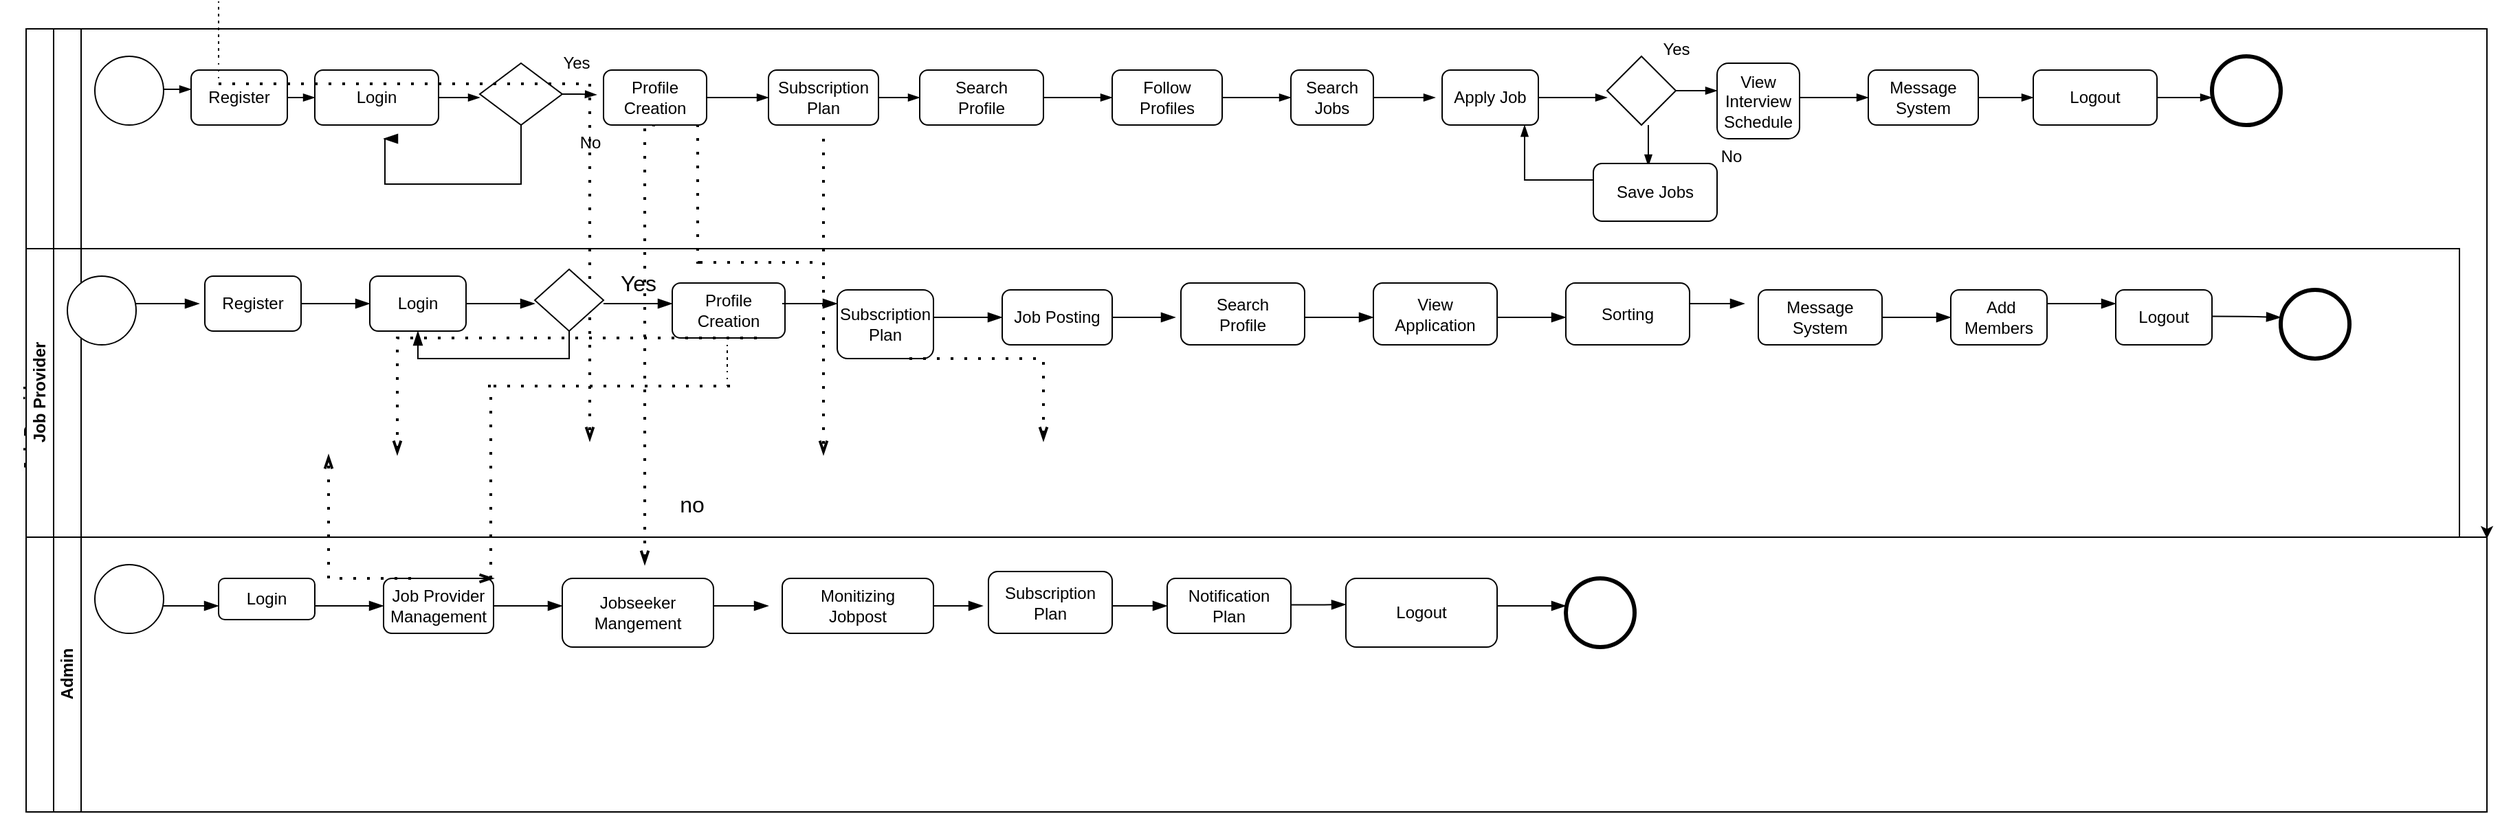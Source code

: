 <mxfile version="26.0.6" pages="2">
  <diagram name="Page-1" id="1C5fZG1CRCOUfOr8VbJO">
    <mxGraphModel grid="1" page="1" gridSize="10" guides="1" tooltips="1" connect="1" arrows="1" fold="1" pageScale="1" pageWidth="850" pageHeight="1100" math="0" shadow="0">
      <root>
        <mxCell id="0" />
        <mxCell id="1" parent="0" />
        <mxCell id="1c7_2xzmiHs_9LhRJC44-23" value="&#xa;&lt;span style=&quot;color: rgb(0, 0, 0); font-family: Helvetica; font-size: 12px; font-style: normal; font-variant-ligatures: normal; font-variant-caps: normal; font-weight: 700; letter-spacing: normal; orphans: 2; text-align: center; text-indent: 0px; text-transform: none; widows: 2; word-spacing: 0px; -webkit-text-stroke-width: 0px; white-space: nowrap; background-color: rgb(251, 251, 251); text-decoration-thickness: initial; text-decoration-style: initial; text-decoration-color: initial; display: inline !important; float: none;&quot;&gt;Job Provider&lt;/span&gt;&#xa;&#xa;" style="swimlane;html=1;childLayout=stackLayout;resizeParent=1;resizeParentMax=0;horizontal=0;startSize=20;horizontalStack=0;whiteSpace=wrap;" vertex="1" parent="1">
          <mxGeometry x="-150" y="180" width="1790" height="570" as="geometry" />
        </mxCell>
        <mxCell id="l29Ze6xHV0u3jzNfMT6h-2" style="edgeStyle=orthogonalEdgeStyle;rounded=0;orthogonalLoop=1;jettySize=auto;html=1;exitX=1;exitY=0;exitDx=0;exitDy=0;" edge="1" parent="1c7_2xzmiHs_9LhRJC44-23" source="1c7_2xzmiHs_9LhRJC44-26">
          <mxGeometry relative="1" as="geometry">
            <mxPoint x="1790" y="371" as="targetPoint" />
            <Array as="points">
              <mxPoint x="1790" y="371" />
              <mxPoint x="1790" y="371" />
            </Array>
          </mxGeometry>
        </mxCell>
        <mxCell id="1c7_2xzmiHs_9LhRJC44-24" value="" style="swimlane;html=1;startSize=20;horizontal=0;strokeWidth=1;" vertex="1" parent="1c7_2xzmiHs_9LhRJC44-23">
          <mxGeometry x="20" width="1770" height="370" as="geometry" />
        </mxCell>
        <mxCell id="1c7_2xzmiHs_9LhRJC44-69" value="Yes" style="text;html=1;align=center;verticalAlign=middle;resizable=0;points=[];autosize=1;strokeColor=none;fillColor=none;" vertex="1" parent="1c7_2xzmiHs_9LhRJC44-24">
          <mxGeometry x="1160" width="40" height="30" as="geometry" />
        </mxCell>
        <mxCell id="1c7_2xzmiHs_9LhRJC44-43" value="Yes" style="text;html=1;align=center;verticalAlign=middle;resizable=0;points=[];autosize=1;strokeColor=none;fillColor=none;" vertex="1" parent="1c7_2xzmiHs_9LhRJC44-24">
          <mxGeometry x="360" y="10" width="40" height="30" as="geometry" />
        </mxCell>
        <mxCell id="LZQYQP9SohFktknV7NJk-5" value="" style="edgeStyle=elbowEdgeStyle;fontSize=12;html=1;endFill=0;startFill=0;endSize=6;startSize=6;dashed=1;dashPattern=1 4;endArrow=openThin;startArrow=none;rounded=0;exitX=0.5;exitY=1;exitDx=0;exitDy=0;strokeWidth=2;" edge="1" parent="1c7_2xzmiHs_9LhRJC44-24" source="1c7_2xzmiHs_9LhRJC44-45">
          <mxGeometry width="160" relative="1" as="geometry">
            <mxPoint x="430" y="110" as="sourcePoint" />
            <mxPoint x="430" y="390" as="targetPoint" />
            <Array as="points">
              <mxPoint x="430" y="140" />
            </Array>
          </mxGeometry>
        </mxCell>
        <mxCell id="LZQYQP9SohFktknV7NJk-10" value="" style="edgeStyle=elbowEdgeStyle;fontSize=12;html=1;endFill=0;startFill=0;endSize=6;startSize=6;dashed=1;dashPattern=1 4;endArrow=none;startArrow=none;rounded=0;strokeWidth=2;" edge="1" parent="1c7_2xzmiHs_9LhRJC44-24">
          <mxGeometry width="160" relative="1" as="geometry">
            <mxPoint x="470" y="170" as="sourcePoint" />
            <mxPoint x="560" y="170" as="targetPoint" />
            <Array as="points" />
          </mxGeometry>
        </mxCell>
        <mxCell id="LZQYQP9SohFktknV7NJk-11" value="" style="edgeStyle=elbowEdgeStyle;fontSize=12;html=1;endFill=0;startFill=0;endSize=6;startSize=6;dashed=1;dashPattern=1 4;endArrow=none;startArrow=none;rounded=0;entryX=0.89;entryY=0.979;entryDx=0;entryDy=0;entryPerimeter=0;strokeWidth=2;" edge="1" parent="1c7_2xzmiHs_9LhRJC44-24" target="1c7_2xzmiHs_9LhRJC44-45">
          <mxGeometry width="160" relative="1" as="geometry">
            <mxPoint x="470" y="170" as="sourcePoint" />
            <mxPoint x="470" y="170" as="targetPoint" />
          </mxGeometry>
        </mxCell>
        <mxCell id="OBXZxXEnHMJ0P1bxB99H-1" value="" style="group" connectable="0" vertex="1" parent="1c7_2xzmiHs_9LhRJC44-24">
          <mxGeometry x="30" y="20" width="1590" height="120" as="geometry" />
        </mxCell>
        <mxCell id="1c7_2xzmiHs_9LhRJC44-27" value="" style="ellipse;whiteSpace=wrap;html=1;aspect=fixed;" vertex="1" parent="OBXZxXEnHMJ0P1bxB99H-1">
          <mxGeometry width="50" height="50" as="geometry" />
        </mxCell>
        <mxCell id="1c7_2xzmiHs_9LhRJC44-29" value="" style="edgeStyle=elbowEdgeStyle;fontSize=12;html=1;endArrow=blockThin;endFill=1;rounded=0;" edge="1" parent="OBXZxXEnHMJ0P1bxB99H-1">
          <mxGeometry width="160" relative="1" as="geometry">
            <mxPoint x="50" y="24" as="sourcePoint" />
            <mxPoint x="70" y="24" as="targetPoint" />
          </mxGeometry>
        </mxCell>
        <mxCell id="1c7_2xzmiHs_9LhRJC44-36" value="Register" style="rounded=1;whiteSpace=wrap;html=1;" vertex="1" parent="OBXZxXEnHMJ0P1bxB99H-1">
          <mxGeometry x="70" y="10" width="70" height="40" as="geometry" />
        </mxCell>
        <mxCell id="1c7_2xzmiHs_9LhRJC44-37" value="" style="edgeStyle=elbowEdgeStyle;fontSize=12;html=1;endArrow=blockThin;endFill=1;rounded=0;" edge="1" parent="OBXZxXEnHMJ0P1bxB99H-1">
          <mxGeometry width="160" relative="1" as="geometry">
            <mxPoint x="140" y="30" as="sourcePoint" />
            <mxPoint x="160" y="30" as="targetPoint" />
          </mxGeometry>
        </mxCell>
        <mxCell id="1c7_2xzmiHs_9LhRJC44-39" value="" style="edgeStyle=elbowEdgeStyle;fontSize=12;html=1;endArrow=blockThin;endFill=1;rounded=0;" edge="1" parent="OBXZxXEnHMJ0P1bxB99H-1">
          <mxGeometry width="160" relative="1" as="geometry">
            <mxPoint x="240" y="30" as="sourcePoint" />
            <mxPoint x="280" y="30" as="targetPoint" />
          </mxGeometry>
        </mxCell>
        <mxCell id="1c7_2xzmiHs_9LhRJC44-40" value="" style="points=[[0.25,0.25,0],[0.5,0,0],[0.75,0.25,0],[1,0.5,0],[0.75,0.75,0],[0.5,1,0],[0.25,0.75,0],[0,0.5,0]];shape=mxgraph.bpmn.gateway2;html=1;verticalLabelPosition=bottom;labelBackgroundColor=#ffffff;verticalAlign=top;align=center;perimeter=rhombusPerimeter;outlineConnect=0;outline=none;symbol=none;" vertex="1" parent="OBXZxXEnHMJ0P1bxB99H-1">
          <mxGeometry x="280" y="5" width="60" height="45" as="geometry" />
        </mxCell>
        <mxCell id="1c7_2xzmiHs_9LhRJC44-42" value="" style="edgeStyle=elbowEdgeStyle;fontSize=12;html=1;endArrow=blockThin;endFill=1;rounded=0;exitX=1;exitY=0.5;exitDx=0;exitDy=0;exitPerimeter=0;" edge="1" parent="OBXZxXEnHMJ0P1bxB99H-1" source="1c7_2xzmiHs_9LhRJC44-40">
          <mxGeometry width="160" relative="1" as="geometry">
            <mxPoint x="350" y="30" as="sourcePoint" />
            <mxPoint x="365" y="28" as="targetPoint" />
          </mxGeometry>
        </mxCell>
        <mxCell id="1c7_2xzmiHs_9LhRJC44-46" value="" style="edgeStyle=elbowEdgeStyle;fontSize=12;html=1;endArrow=blockThin;endFill=1;rounded=0;" edge="1" parent="OBXZxXEnHMJ0P1bxB99H-1">
          <mxGeometry width="160" relative="1" as="geometry">
            <mxPoint x="440" y="30" as="sourcePoint" />
            <mxPoint x="490" y="30" as="targetPoint" />
          </mxGeometry>
        </mxCell>
        <mxCell id="1c7_2xzmiHs_9LhRJC44-47" value="Subscription&lt;div&gt;Plan&lt;/div&gt;" style="rounded=1;whiteSpace=wrap;html=1;" vertex="1" parent="OBXZxXEnHMJ0P1bxB99H-1">
          <mxGeometry x="490" y="10" width="80" height="40" as="geometry" />
        </mxCell>
        <mxCell id="1c7_2xzmiHs_9LhRJC44-48" value="" style="edgeStyle=elbowEdgeStyle;fontSize=12;html=1;endArrow=blockThin;endFill=1;rounded=0;" edge="1" parent="OBXZxXEnHMJ0P1bxB99H-1">
          <mxGeometry width="160" relative="1" as="geometry">
            <mxPoint x="570" y="30" as="sourcePoint" />
            <mxPoint x="600" y="30" as="targetPoint" />
          </mxGeometry>
        </mxCell>
        <mxCell id="1c7_2xzmiHs_9LhRJC44-49" value="Search&lt;div&gt;Profile&lt;/div&gt;" style="rounded=1;whiteSpace=wrap;html=1;" vertex="1" parent="OBXZxXEnHMJ0P1bxB99H-1">
          <mxGeometry x="600" y="10" width="90" height="40" as="geometry" />
        </mxCell>
        <mxCell id="1c7_2xzmiHs_9LhRJC44-50" value="" style="edgeStyle=elbowEdgeStyle;fontSize=12;html=1;endArrow=blockThin;endFill=1;rounded=0;" edge="1" parent="OBXZxXEnHMJ0P1bxB99H-1">
          <mxGeometry width="160" relative="1" as="geometry">
            <mxPoint x="690" y="30" as="sourcePoint" />
            <mxPoint x="740" y="30" as="targetPoint" />
          </mxGeometry>
        </mxCell>
        <mxCell id="1c7_2xzmiHs_9LhRJC44-52" value="Follow&lt;div&gt;Profiles&lt;/div&gt;" style="rounded=1;whiteSpace=wrap;html=1;" vertex="1" parent="OBXZxXEnHMJ0P1bxB99H-1">
          <mxGeometry x="740" y="10" width="80" height="40" as="geometry" />
        </mxCell>
        <mxCell id="1c7_2xzmiHs_9LhRJC44-53" value="" style="edgeStyle=elbowEdgeStyle;fontSize=12;html=1;endArrow=blockThin;endFill=1;rounded=0;" edge="1" parent="OBXZxXEnHMJ0P1bxB99H-1">
          <mxGeometry width="160" relative="1" as="geometry">
            <mxPoint x="820" y="30" as="sourcePoint" />
            <mxPoint x="870" y="30" as="targetPoint" />
          </mxGeometry>
        </mxCell>
        <mxCell id="1c7_2xzmiHs_9LhRJC44-54" value="Search&lt;div&gt;Jobs&lt;/div&gt;" style="rounded=1;whiteSpace=wrap;html=1;" vertex="1" parent="OBXZxXEnHMJ0P1bxB99H-1">
          <mxGeometry x="870" y="10" width="60" height="40" as="geometry" />
        </mxCell>
        <mxCell id="1c7_2xzmiHs_9LhRJC44-55" value="" style="edgeStyle=elbowEdgeStyle;fontSize=12;html=1;endArrow=blockThin;endFill=1;rounded=0;" edge="1" parent="OBXZxXEnHMJ0P1bxB99H-1">
          <mxGeometry width="160" relative="1" as="geometry">
            <mxPoint x="930" y="30" as="sourcePoint" />
            <mxPoint x="975" y="30" as="targetPoint" />
          </mxGeometry>
        </mxCell>
        <mxCell id="1c7_2xzmiHs_9LhRJC44-56" value="Apply Job" style="rounded=1;whiteSpace=wrap;html=1;" vertex="1" parent="OBXZxXEnHMJ0P1bxB99H-1">
          <mxGeometry x="980" y="10" width="70" height="40" as="geometry" />
        </mxCell>
        <mxCell id="1c7_2xzmiHs_9LhRJC44-59" value="" style="edgeStyle=elbowEdgeStyle;fontSize=12;html=1;endArrow=blockThin;endFill=1;rounded=0;" edge="1" parent="OBXZxXEnHMJ0P1bxB99H-1">
          <mxGeometry width="160" relative="1" as="geometry">
            <mxPoint x="1050" y="30" as="sourcePoint" />
            <mxPoint x="1100" y="30" as="targetPoint" />
          </mxGeometry>
        </mxCell>
        <mxCell id="1c7_2xzmiHs_9LhRJC44-60" value="" style="points=[[0.25,0.25,0],[0.5,0,0],[0.75,0.25,0],[1,0.5,0],[0.75,0.75,0],[0.5,1,0],[0.25,0.75,0],[0,0.5,0]];shape=mxgraph.bpmn.gateway2;html=1;verticalLabelPosition=bottom;labelBackgroundColor=#ffffff;verticalAlign=top;align=center;perimeter=rhombusPerimeter;outlineConnect=0;outline=none;symbol=none;" vertex="1" parent="OBXZxXEnHMJ0P1bxB99H-1">
          <mxGeometry x="1100" width="50" height="50" as="geometry" />
        </mxCell>
        <mxCell id="1c7_2xzmiHs_9LhRJC44-61" value="" style="edgeStyle=elbowEdgeStyle;fontSize=12;html=1;endArrow=blockThin;endFill=1;rounded=0;exitX=1;exitY=0.5;exitDx=0;exitDy=0;exitPerimeter=0;" edge="1" parent="OBXZxXEnHMJ0P1bxB99H-1" source="1c7_2xzmiHs_9LhRJC44-60">
          <mxGeometry width="160" relative="1" as="geometry">
            <mxPoint x="1160" y="20" as="sourcePoint" />
            <mxPoint x="1180" y="25" as="targetPoint" />
            <Array as="points" />
          </mxGeometry>
        </mxCell>
        <mxCell id="1c7_2xzmiHs_9LhRJC44-64" value="View&lt;div&gt;Interview&lt;/div&gt;&lt;div&gt;Schedule&lt;/div&gt;" style="rounded=1;whiteSpace=wrap;html=1;" vertex="1" parent="OBXZxXEnHMJ0P1bxB99H-1">
          <mxGeometry x="1180" y="5" width="60" height="55" as="geometry" />
        </mxCell>
        <mxCell id="1c7_2xzmiHs_9LhRJC44-66" value="" style="edgeStyle=orthogonalEdgeStyle;fontSize=12;html=1;endArrow=blockThin;endFill=1;rounded=0;" edge="1" parent="OBXZxXEnHMJ0P1bxB99H-1">
          <mxGeometry width="160" relative="1" as="geometry">
            <mxPoint x="1130" y="70" as="sourcePoint" />
            <mxPoint x="1130" y="80" as="targetPoint" />
            <Array as="points">
              <mxPoint x="1130" y="50" />
              <mxPoint x="1130" y="50" />
            </Array>
          </mxGeometry>
        </mxCell>
        <mxCell id="1c7_2xzmiHs_9LhRJC44-73" value="Save Jobs" style="rounded=1;whiteSpace=wrap;html=1;" vertex="1" parent="OBXZxXEnHMJ0P1bxB99H-1">
          <mxGeometry x="1090" y="78" width="90" height="42" as="geometry" />
        </mxCell>
        <mxCell id="1c7_2xzmiHs_9LhRJC44-74" value="" style="edgeStyle=orthogonalEdgeStyle;fontSize=12;html=1;endArrow=blockThin;endFill=1;rounded=0;entryX=0.857;entryY=1;entryDx=0;entryDy=0;entryPerimeter=0;" edge="1" parent="OBXZxXEnHMJ0P1bxB99H-1" target="1c7_2xzmiHs_9LhRJC44-56">
          <mxGeometry width="160" relative="1" as="geometry">
            <mxPoint x="1090" y="100" as="sourcePoint" />
            <mxPoint x="1040" y="60" as="targetPoint" />
            <Array as="points">
              <mxPoint x="1090" y="90" />
              <mxPoint x="1040" y="90" />
            </Array>
          </mxGeometry>
        </mxCell>
        <mxCell id="1c7_2xzmiHs_9LhRJC44-76" value="" style="edgeStyle=elbowEdgeStyle;fontSize=12;html=1;endArrow=blockThin;endFill=1;rounded=0;" edge="1" parent="OBXZxXEnHMJ0P1bxB99H-1">
          <mxGeometry width="160" relative="1" as="geometry">
            <mxPoint x="1240" y="30" as="sourcePoint" />
            <mxPoint x="1290" y="30" as="targetPoint" />
          </mxGeometry>
        </mxCell>
        <mxCell id="1c7_2xzmiHs_9LhRJC44-77" value="Message&lt;div&gt;System&lt;/div&gt;" style="rounded=1;whiteSpace=wrap;html=1;" vertex="1" parent="OBXZxXEnHMJ0P1bxB99H-1">
          <mxGeometry x="1290" y="10" width="80" height="40" as="geometry" />
        </mxCell>
        <mxCell id="1c7_2xzmiHs_9LhRJC44-78" value="" style="edgeStyle=elbowEdgeStyle;fontSize=12;html=1;endArrow=blockThin;endFill=1;rounded=0;" edge="1" parent="OBXZxXEnHMJ0P1bxB99H-1">
          <mxGeometry width="160" relative="1" as="geometry">
            <mxPoint x="1370" y="30" as="sourcePoint" />
            <mxPoint x="1410" y="30" as="targetPoint" />
          </mxGeometry>
        </mxCell>
        <mxCell id="1c7_2xzmiHs_9LhRJC44-79" value="Logout" style="rounded=1;whiteSpace=wrap;html=1;" vertex="1" parent="OBXZxXEnHMJ0P1bxB99H-1">
          <mxGeometry x="1410" y="10" width="90" height="40" as="geometry" />
        </mxCell>
        <mxCell id="1c7_2xzmiHs_9LhRJC44-80" value="" style="edgeStyle=elbowEdgeStyle;fontSize=12;html=1;endArrow=blockThin;endFill=1;rounded=0;" edge="1" parent="OBXZxXEnHMJ0P1bxB99H-1">
          <mxGeometry width="160" relative="1" as="geometry">
            <mxPoint x="1500" y="30" as="sourcePoint" />
            <mxPoint x="1540" y="30" as="targetPoint" />
          </mxGeometry>
        </mxCell>
        <mxCell id="1c7_2xzmiHs_9LhRJC44-81" value="" style="points=[[0.145,0.145,0],[0.5,0,0],[0.855,0.145,0],[1,0.5,0],[0.855,0.855,0],[0.5,1,0],[0.145,0.855,0],[0,0.5,0]];shape=mxgraph.bpmn.event;html=1;verticalLabelPosition=bottom;labelBackgroundColor=#ffffff;verticalAlign=top;align=center;perimeter=ellipsePerimeter;outlineConnect=0;aspect=fixed;outline=end;symbol=terminate2;" vertex="1" parent="OBXZxXEnHMJ0P1bxB99H-1">
          <mxGeometry x="1540" width="50" height="50" as="geometry" />
        </mxCell>
        <mxCell id="1c7_2xzmiHs_9LhRJC44-101" value="Login" style="rounded=1;whiteSpace=wrap;html=1;" vertex="1" parent="OBXZxXEnHMJ0P1bxB99H-1">
          <mxGeometry x="160" y="10" width="90" height="40" as="geometry" />
        </mxCell>
        <mxCell id="1c7_2xzmiHs_9LhRJC44-45" value="Profile&lt;div&gt;Creation&lt;/div&gt;" style="rounded=1;whiteSpace=wrap;html=1;" vertex="1" parent="OBXZxXEnHMJ0P1bxB99H-1">
          <mxGeometry x="370" y="10" width="75" height="40" as="geometry" />
        </mxCell>
        <mxCell id="1c7_2xzmiHs_9LhRJC44-44" value="No" style="text;html=1;align=center;verticalAlign=middle;resizable=0;points=[];autosize=1;strokeColor=none;fillColor=none;" vertex="1" parent="OBXZxXEnHMJ0P1bxB99H-1">
          <mxGeometry x="340" y="48" width="40" height="30" as="geometry" />
        </mxCell>
        <mxCell id="05Kp0AucWtGKDs6EXRJo-30" value="" style="edgeStyle=orthogonalEdgeStyle;fontSize=12;html=1;endArrow=blockThin;endFill=1;rounded=0;startSize=8;endSize=8;exitX=0.5;exitY=1;exitDx=0;exitDy=0;exitPerimeter=0;" edge="1" parent="OBXZxXEnHMJ0P1bxB99H-1" source="1c7_2xzmiHs_9LhRJC44-40">
          <mxGeometry width="160" relative="1" as="geometry">
            <mxPoint x="310" y="92" as="sourcePoint" />
            <mxPoint x="210" y="60" as="targetPoint" />
            <Array as="points">
              <mxPoint x="310" y="93" />
              <mxPoint x="211" y="93" />
              <mxPoint x="211" y="60" />
            </Array>
          </mxGeometry>
        </mxCell>
        <mxCell id="1c7_2xzmiHs_9LhRJC44-26" value="Admin" style="swimlane;html=1;startSize=20;horizontal=0;" vertex="1" parent="1c7_2xzmiHs_9LhRJC44-23">
          <mxGeometry x="20" y="370" width="1770" height="200" as="geometry" />
        </mxCell>
        <mxCell id="05Kp0AucWtGKDs6EXRJo-68" value="" style="points=[[0.145,0.145,0],[0.5,0,0],[0.855,0.145,0],[1,0.5,0],[0.855,0.855,0],[0.5,1,0],[0.145,0.855,0],[0,0.5,0]];shape=mxgraph.bpmn.event;html=1;verticalLabelPosition=bottom;labelBackgroundColor=#ffffff;verticalAlign=top;align=center;perimeter=ellipsePerimeter;outlineConnect=0;aspect=fixed;outline=standard;symbol=general;" vertex="1" parent="1c7_2xzmiHs_9LhRJC44-26">
          <mxGeometry x="30" y="20" width="50" height="50" as="geometry" />
        </mxCell>
        <mxCell id="rIcg6RIrn0UOZhV_5DZh-1" value="" style="group" connectable="0" vertex="1" parent="1c7_2xzmiHs_9LhRJC44-26">
          <mxGeometry x="80" y="25" width="1070" height="55" as="geometry" />
        </mxCell>
        <mxCell id="05Kp0AucWtGKDs6EXRJo-69" value="" style="edgeStyle=elbowEdgeStyle;fontSize=12;html=1;endArrow=blockThin;endFill=1;rounded=0;startSize=8;endSize=8;curved=1;" edge="1" parent="rIcg6RIrn0UOZhV_5DZh-1">
          <mxGeometry width="160" relative="1" as="geometry">
            <mxPoint y="25" as="sourcePoint" />
            <mxPoint x="40" y="25" as="targetPoint" />
          </mxGeometry>
        </mxCell>
        <mxCell id="05Kp0AucWtGKDs6EXRJo-70" value="Login" style="rounded=1;whiteSpace=wrap;html=1;" vertex="1" parent="rIcg6RIrn0UOZhV_5DZh-1">
          <mxGeometry x="40" y="5" width="70" height="30" as="geometry" />
        </mxCell>
        <mxCell id="05Kp0AucWtGKDs6EXRJo-71" value="" style="edgeStyle=elbowEdgeStyle;fontSize=12;html=1;endArrow=blockThin;endFill=1;rounded=0;startSize=8;endSize=8;curved=1;" edge="1" parent="rIcg6RIrn0UOZhV_5DZh-1">
          <mxGeometry width="160" relative="1" as="geometry">
            <mxPoint x="110" y="25" as="sourcePoint" />
            <mxPoint x="160" y="25" as="targetPoint" />
          </mxGeometry>
        </mxCell>
        <mxCell id="05Kp0AucWtGKDs6EXRJo-72" value="Job Provider&lt;div&gt;Management&lt;/div&gt;" style="rounded=1;whiteSpace=wrap;html=1;" vertex="1" parent="rIcg6RIrn0UOZhV_5DZh-1">
          <mxGeometry x="160" y="5" width="80" height="40" as="geometry" />
        </mxCell>
        <mxCell id="05Kp0AucWtGKDs6EXRJo-73" value="" style="edgeStyle=elbowEdgeStyle;fontSize=12;html=1;endArrow=blockThin;endFill=1;rounded=0;startSize=8;endSize=8;curved=1;" edge="1" parent="rIcg6RIrn0UOZhV_5DZh-1">
          <mxGeometry width="160" relative="1" as="geometry">
            <mxPoint x="240" y="25" as="sourcePoint" />
            <mxPoint x="290" y="25" as="targetPoint" />
          </mxGeometry>
        </mxCell>
        <mxCell id="05Kp0AucWtGKDs6EXRJo-74" value="Jobseeker&lt;div&gt;Mangement&lt;/div&gt;" style="rounded=1;whiteSpace=wrap;html=1;" vertex="1" parent="rIcg6RIrn0UOZhV_5DZh-1">
          <mxGeometry x="290" y="5" width="110" height="50" as="geometry" />
        </mxCell>
        <mxCell id="05Kp0AucWtGKDs6EXRJo-76" value="" style="edgeStyle=elbowEdgeStyle;fontSize=12;html=1;endArrow=blockThin;endFill=1;rounded=0;startSize=8;endSize=8;curved=1;" edge="1" parent="rIcg6RIrn0UOZhV_5DZh-1">
          <mxGeometry width="160" relative="1" as="geometry">
            <mxPoint x="400" y="25" as="sourcePoint" />
            <mxPoint x="440" y="25" as="targetPoint" />
          </mxGeometry>
        </mxCell>
        <mxCell id="05Kp0AucWtGKDs6EXRJo-77" value="Monitizing&lt;div&gt;Jobpost&lt;/div&gt;" style="rounded=1;whiteSpace=wrap;html=1;" vertex="1" parent="rIcg6RIrn0UOZhV_5DZh-1">
          <mxGeometry x="450" y="5" width="110" height="40" as="geometry" />
        </mxCell>
        <mxCell id="05Kp0AucWtGKDs6EXRJo-78" value="" style="edgeStyle=elbowEdgeStyle;fontSize=12;html=1;endArrow=blockThin;endFill=1;rounded=0;startSize=8;endSize=8;curved=1;" edge="1" parent="rIcg6RIrn0UOZhV_5DZh-1">
          <mxGeometry width="160" relative="1" as="geometry">
            <mxPoint x="560" y="25" as="sourcePoint" />
            <mxPoint x="596" y="25" as="targetPoint" />
          </mxGeometry>
        </mxCell>
        <mxCell id="05Kp0AucWtGKDs6EXRJo-79" value="Subscription&lt;div&gt;Plan&lt;/div&gt;" style="rounded=1;whiteSpace=wrap;html=1;" vertex="1" parent="rIcg6RIrn0UOZhV_5DZh-1">
          <mxGeometry x="600" width="90" height="45" as="geometry" />
        </mxCell>
        <mxCell id="05Kp0AucWtGKDs6EXRJo-81" value="" style="edgeStyle=elbowEdgeStyle;fontSize=12;html=1;endArrow=blockThin;endFill=1;rounded=0;startSize=8;endSize=8;curved=1;" edge="1" parent="rIcg6RIrn0UOZhV_5DZh-1">
          <mxGeometry width="160" relative="1" as="geometry">
            <mxPoint x="690" y="25" as="sourcePoint" />
            <mxPoint x="730" y="25" as="targetPoint" />
          </mxGeometry>
        </mxCell>
        <mxCell id="05Kp0AucWtGKDs6EXRJo-82" value="Notification&lt;div&gt;Plan&lt;/div&gt;" style="rounded=1;whiteSpace=wrap;html=1;" vertex="1" parent="rIcg6RIrn0UOZhV_5DZh-1">
          <mxGeometry x="730" y="5" width="90" height="40" as="geometry" />
        </mxCell>
        <mxCell id="05Kp0AucWtGKDs6EXRJo-83" value="" style="edgeStyle=elbowEdgeStyle;fontSize=12;html=1;endArrow=blockThin;endFill=1;rounded=0;startSize=8;endSize=8;curved=1;" edge="1" parent="rIcg6RIrn0UOZhV_5DZh-1">
          <mxGeometry width="160" relative="1" as="geometry">
            <mxPoint x="820" y="24.29" as="sourcePoint" />
            <mxPoint x="860" y="24" as="targetPoint" />
          </mxGeometry>
        </mxCell>
        <mxCell id="05Kp0AucWtGKDs6EXRJo-84" value="Logout" style="rounded=1;whiteSpace=wrap;html=1;" vertex="1" parent="rIcg6RIrn0UOZhV_5DZh-1">
          <mxGeometry x="860" y="5" width="110" height="50" as="geometry" />
        </mxCell>
        <mxCell id="05Kp0AucWtGKDs6EXRJo-86" value="" style="edgeStyle=elbowEdgeStyle;fontSize=12;html=1;endArrow=blockThin;endFill=1;rounded=0;startSize=8;endSize=8;curved=1;" edge="1" parent="rIcg6RIrn0UOZhV_5DZh-1">
          <mxGeometry width="160" relative="1" as="geometry">
            <mxPoint x="970" y="25" as="sourcePoint" />
            <mxPoint x="1020" y="25" as="targetPoint" />
          </mxGeometry>
        </mxCell>
        <mxCell id="05Kp0AucWtGKDs6EXRJo-88" value="" style="points=[[0.145,0.145,0],[0.5,0,0],[0.855,0.145,0],[1,0.5,0],[0.855,0.855,0],[0.5,1,0],[0.145,0.855,0],[0,0.5,0]];shape=mxgraph.bpmn.event;html=1;verticalLabelPosition=bottom;labelBackgroundColor=#ffffff;verticalAlign=top;align=center;perimeter=ellipsePerimeter;outlineConnect=0;aspect=fixed;outline=end;symbol=terminate2;" vertex="1" parent="rIcg6RIrn0UOZhV_5DZh-1">
          <mxGeometry x="1020" y="5" width="50" height="50" as="geometry" />
        </mxCell>
        <mxCell id="LZQYQP9SohFktknV7NJk-12" value="" style="edgeStyle=elbowEdgeStyle;fontSize=12;html=1;endFill=0;startFill=0;endSize=6;startSize=6;dashed=1;dashPattern=1 4;endArrow=openThin;startArrow=none;rounded=0;exitX=0.25;exitY=0;exitDx=0;exitDy=0;strokeWidth=2;" edge="1" parent="1c7_2xzmiHs_9LhRJC44-23" source="05Kp0AucWtGKDs6EXRJo-72">
          <mxGeometry width="160" relative="1" as="geometry">
            <mxPoint x="270" y="390" as="sourcePoint" />
            <mxPoint x="220" y="310" as="targetPoint" />
            <Array as="points">
              <mxPoint x="220" y="390" />
            </Array>
          </mxGeometry>
        </mxCell>
        <mxCell id="1c7_2xzmiHs_9LhRJC44-70" value="No" style="text;html=1;align=center;verticalAlign=middle;resizable=0;points=[];autosize=1;strokeColor=none;fillColor=none;" vertex="1" parent="1">
          <mxGeometry x="1070" y="258" width="40" height="30" as="geometry" />
        </mxCell>
        <mxCell id="05Kp0AucWtGKDs6EXRJo-45" value="no" style="text;html=1;align=center;verticalAlign=middle;resizable=0;points=[];autosize=1;strokeColor=none;fillColor=none;fontSize=16;" vertex="1" parent="1">
          <mxGeometry x="314" y="511" width="40" height="30" as="geometry" />
        </mxCell>
        <mxCell id="1c7_2xzmiHs_9LhRJC44-25" value="Job Provider" style="swimlane;html=1;startSize=20;horizontal=0;" vertex="1" parent="1">
          <mxGeometry x="-150" y="340" width="1770" height="210" as="geometry" />
        </mxCell>
        <mxCell id="05Kp0AucWtGKDs6EXRJo-31" value="" style="points=[[0.145,0.145,0],[0.5,0,0],[0.855,0.145,0],[1,0.5,0],[0.855,0.855,0],[0.5,1,0],[0.145,0.855,0],[0,0.5,0]];shape=mxgraph.bpmn.event;html=1;verticalLabelPosition=bottom;labelBackgroundColor=#ffffff;verticalAlign=top;align=center;perimeter=ellipsePerimeter;outlineConnect=0;aspect=fixed;outline=standard;symbol=general;" vertex="1" parent="1c7_2xzmiHs_9LhRJC44-25">
          <mxGeometry x="30" y="20" width="50" height="50" as="geometry" />
        </mxCell>
        <mxCell id="05Kp0AucWtGKDs6EXRJo-44" value="Yes" style="text;html=1;align=center;verticalAlign=middle;resizable=0;points=[];autosize=1;strokeColor=none;fillColor=none;fontSize=16;" vertex="1" parent="1c7_2xzmiHs_9LhRJC44-25">
          <mxGeometry x="420" y="10" width="50" height="30" as="geometry" />
        </mxCell>
        <mxCell id="LZQYQP9SohFktknV7NJk-8" value="" style="edgeStyle=elbowEdgeStyle;fontSize=12;html=1;endFill=0;startFill=0;endSize=6;startSize=6;dashed=1;dashPattern=1 4;endArrow=openThin;startArrow=none;rounded=0;strokeWidth=2;" edge="1" parent="1c7_2xzmiHs_9LhRJC44-25">
          <mxGeometry width="160" relative="1" as="geometry">
            <mxPoint x="580" y="-80" as="sourcePoint" />
            <mxPoint x="580.14" y="150" as="targetPoint" />
            <Array as="points" />
          </mxGeometry>
        </mxCell>
        <mxCell id="LZQYQP9SohFktknV7NJk-13" value="" style="edgeStyle=elbowEdgeStyle;fontSize=12;html=1;endFill=0;startFill=0;endSize=6;startSize=6;dashed=1;dashPattern=1 4;endArrow=openThin;startArrow=none;rounded=0;strokeWidth=2;" edge="1" parent="1c7_2xzmiHs_9LhRJC44-25">
          <mxGeometry width="160" relative="1" as="geometry">
            <mxPoint x="140" y="-120" as="sourcePoint" />
            <mxPoint x="410" y="140" as="targetPoint" />
            <Array as="points">
              <mxPoint x="410" y="85" />
            </Array>
          </mxGeometry>
        </mxCell>
        <mxCell id="LZQYQP9SohFktknV7NJk-15" value="" style="edgeStyle=elbowEdgeStyle;fontSize=12;html=1;endFill=0;startFill=0;endSize=6;startSize=6;dashed=1;dashPattern=1 4;endArrow=none;startArrow=none;rounded=0;" edge="1" parent="1c7_2xzmiHs_9LhRJC44-25">
          <mxGeometry width="160" relative="1" as="geometry">
            <mxPoint x="140" y="-140" as="sourcePoint" />
            <mxPoint x="140" y="-120" as="targetPoint" />
            <Array as="points">
              <mxPoint x="140" y="-180" />
            </Array>
          </mxGeometry>
        </mxCell>
        <mxCell id="LZQYQP9SohFktknV7NJk-16" value="" style="edgeStyle=elbowEdgeStyle;fontSize=12;html=1;endFill=0;startFill=0;endSize=6;startSize=6;dashed=1;dashPattern=1 4;endArrow=openThin;startArrow=none;rounded=0;entryX=1;entryY=0;entryDx=0;entryDy=0;strokeWidth=2;" edge="1" parent="1c7_2xzmiHs_9LhRJC44-25" target="05Kp0AucWtGKDs6EXRJo-72">
          <mxGeometry width="160" relative="1" as="geometry">
            <mxPoint x="336" y="100" as="sourcePoint" />
            <mxPoint x="420" y="100" as="targetPoint" />
          </mxGeometry>
        </mxCell>
        <mxCell id="xe_D3SM2XZq7FrdhX7PX-1" value="" style="group" connectable="0" vertex="1" parent="1c7_2xzmiHs_9LhRJC44-25">
          <mxGeometry x="80" y="15" width="1610" height="135" as="geometry" />
        </mxCell>
        <mxCell id="05Kp0AucWtGKDs6EXRJo-32" value="" style="edgeStyle=elbowEdgeStyle;fontSize=12;html=1;endArrow=blockThin;endFill=1;rounded=0;startSize=8;endSize=8;curved=1;" edge="1" parent="xe_D3SM2XZq7FrdhX7PX-1">
          <mxGeometry width="160" relative="1" as="geometry">
            <mxPoint y="25" as="sourcePoint" />
            <mxPoint x="46" y="25" as="targetPoint" />
          </mxGeometry>
        </mxCell>
        <mxCell id="05Kp0AucWtGKDs6EXRJo-33" value="Register" style="rounded=1;whiteSpace=wrap;html=1;" vertex="1" parent="xe_D3SM2XZq7FrdhX7PX-1">
          <mxGeometry x="50" y="5" width="70" height="40" as="geometry" />
        </mxCell>
        <mxCell id="05Kp0AucWtGKDs6EXRJo-34" value="" style="edgeStyle=elbowEdgeStyle;fontSize=12;html=1;endArrow=blockThin;endFill=1;rounded=0;startSize=8;endSize=8;curved=1;" edge="1" parent="xe_D3SM2XZq7FrdhX7PX-1">
          <mxGeometry width="160" relative="1" as="geometry">
            <mxPoint x="120" y="25" as="sourcePoint" />
            <mxPoint x="170" y="25" as="targetPoint" />
          </mxGeometry>
        </mxCell>
        <mxCell id="05Kp0AucWtGKDs6EXRJo-35" value="Login" style="rounded=1;whiteSpace=wrap;html=1;" vertex="1" parent="xe_D3SM2XZq7FrdhX7PX-1">
          <mxGeometry x="170" y="5" width="70" height="40" as="geometry" />
        </mxCell>
        <mxCell id="05Kp0AucWtGKDs6EXRJo-36" value="" style="edgeStyle=elbowEdgeStyle;fontSize=12;html=1;endArrow=blockThin;endFill=1;rounded=0;startSize=8;endSize=8;curved=1;" edge="1" parent="xe_D3SM2XZq7FrdhX7PX-1">
          <mxGeometry width="160" relative="1" as="geometry">
            <mxPoint x="240" y="25" as="sourcePoint" />
            <mxPoint x="290" y="25" as="targetPoint" />
          </mxGeometry>
        </mxCell>
        <mxCell id="05Kp0AucWtGKDs6EXRJo-37" value="Profile&lt;div&gt;Creation&lt;/div&gt;" style="rounded=1;whiteSpace=wrap;html=1;" vertex="1" parent="xe_D3SM2XZq7FrdhX7PX-1">
          <mxGeometry x="390" y="10" width="82" height="40" as="geometry" />
        </mxCell>
        <mxCell id="05Kp0AucWtGKDs6EXRJo-38" value="" style="points=[[0.25,0.25,0],[0.5,0,0],[0.75,0.25,0],[1,0.5,0],[0.75,0.75,0],[0.5,1,0],[0.25,0.75,0],[0,0.5,0]];shape=mxgraph.bpmn.gateway2;html=1;verticalLabelPosition=bottom;labelBackgroundColor=#ffffff;verticalAlign=top;align=center;perimeter=rhombusPerimeter;outlineConnect=0;outline=none;symbol=none;" vertex="1" parent="xe_D3SM2XZq7FrdhX7PX-1">
          <mxGeometry x="290" width="50" height="45" as="geometry" />
        </mxCell>
        <mxCell id="05Kp0AucWtGKDs6EXRJo-42" value="" style="edgeStyle=orthogonalEdgeStyle;fontSize=12;html=1;endArrow=blockThin;endFill=1;rounded=0;startSize=8;endSize=8;exitX=0.5;exitY=1;exitDx=0;exitDy=0;exitPerimeter=0;entryX=0.5;entryY=1;entryDx=0;entryDy=0;" edge="1" parent="xe_D3SM2XZq7FrdhX7PX-1" source="05Kp0AucWtGKDs6EXRJo-38" target="05Kp0AucWtGKDs6EXRJo-35">
          <mxGeometry width="160" relative="1" as="geometry">
            <mxPoint x="310" y="75" as="sourcePoint" />
            <mxPoint x="200" y="65" as="targetPoint" />
            <Array as="points">
              <mxPoint x="315" y="65" />
              <mxPoint x="205" y="65" />
            </Array>
          </mxGeometry>
        </mxCell>
        <mxCell id="05Kp0AucWtGKDs6EXRJo-43" value="" style="edgeStyle=elbowEdgeStyle;fontSize=12;html=1;endArrow=blockThin;endFill=1;rounded=0;startSize=8;endSize=8;curved=1;" edge="1" parent="xe_D3SM2XZq7FrdhX7PX-1">
          <mxGeometry width="160" relative="1" as="geometry">
            <mxPoint x="340" y="25" as="sourcePoint" />
            <mxPoint x="390" y="25" as="targetPoint" />
          </mxGeometry>
        </mxCell>
        <mxCell id="05Kp0AucWtGKDs6EXRJo-47" value="" style="edgeStyle=elbowEdgeStyle;fontSize=12;html=1;endArrow=blockThin;endFill=1;rounded=0;startSize=8;endSize=8;curved=1;" edge="1" parent="xe_D3SM2XZq7FrdhX7PX-1">
          <mxGeometry width="160" relative="1" as="geometry">
            <mxPoint x="470" y="25" as="sourcePoint" />
            <mxPoint x="510" y="25" as="targetPoint" />
          </mxGeometry>
        </mxCell>
        <mxCell id="05Kp0AucWtGKDs6EXRJo-48" value="Subscription&lt;div&gt;Plan&lt;/div&gt;" style="rounded=1;whiteSpace=wrap;html=1;" vertex="1" parent="xe_D3SM2XZq7FrdhX7PX-1">
          <mxGeometry x="510" y="15" width="70" height="50" as="geometry" />
        </mxCell>
        <mxCell id="05Kp0AucWtGKDs6EXRJo-49" value="" style="edgeStyle=elbowEdgeStyle;fontSize=12;html=1;endArrow=blockThin;endFill=1;rounded=0;startSize=8;endSize=8;curved=1;" edge="1" parent="xe_D3SM2XZq7FrdhX7PX-1">
          <mxGeometry width="160" relative="1" as="geometry">
            <mxPoint x="580" y="35" as="sourcePoint" />
            <mxPoint x="630" y="35" as="targetPoint" />
          </mxGeometry>
        </mxCell>
        <mxCell id="05Kp0AucWtGKDs6EXRJo-50" value="Job Posting" style="rounded=1;whiteSpace=wrap;html=1;" vertex="1" parent="xe_D3SM2XZq7FrdhX7PX-1">
          <mxGeometry x="630" y="15" width="80" height="40" as="geometry" />
        </mxCell>
        <mxCell id="05Kp0AucWtGKDs6EXRJo-52" value="" style="edgeStyle=elbowEdgeStyle;fontSize=12;html=1;endArrow=blockThin;endFill=1;rounded=0;startSize=8;endSize=8;curved=1;" edge="1" parent="xe_D3SM2XZq7FrdhX7PX-1">
          <mxGeometry width="160" relative="1" as="geometry">
            <mxPoint x="710" y="35" as="sourcePoint" />
            <mxPoint x="756" y="35" as="targetPoint" />
          </mxGeometry>
        </mxCell>
        <mxCell id="05Kp0AucWtGKDs6EXRJo-53" value="Search&lt;div&gt;Profile&lt;/div&gt;" style="rounded=1;whiteSpace=wrap;html=1;" vertex="1" parent="xe_D3SM2XZq7FrdhX7PX-1">
          <mxGeometry x="760" y="10" width="90" height="45" as="geometry" />
        </mxCell>
        <mxCell id="05Kp0AucWtGKDs6EXRJo-54" value="" style="edgeStyle=elbowEdgeStyle;fontSize=12;html=1;endArrow=blockThin;endFill=1;rounded=0;startSize=8;endSize=8;curved=1;" edge="1" parent="xe_D3SM2XZq7FrdhX7PX-1">
          <mxGeometry width="160" relative="1" as="geometry">
            <mxPoint x="850" y="35" as="sourcePoint" />
            <mxPoint x="900" y="35" as="targetPoint" />
          </mxGeometry>
        </mxCell>
        <mxCell id="05Kp0AucWtGKDs6EXRJo-55" value="View&lt;div&gt;Application&lt;/div&gt;" style="rounded=1;whiteSpace=wrap;html=1;" vertex="1" parent="xe_D3SM2XZq7FrdhX7PX-1">
          <mxGeometry x="900" y="10" width="90" height="45" as="geometry" />
        </mxCell>
        <mxCell id="05Kp0AucWtGKDs6EXRJo-56" value="" style="edgeStyle=elbowEdgeStyle;fontSize=12;html=1;endArrow=blockThin;endFill=1;rounded=0;startSize=8;endSize=8;curved=1;" edge="1" parent="xe_D3SM2XZq7FrdhX7PX-1">
          <mxGeometry width="160" relative="1" as="geometry">
            <mxPoint x="990" y="35" as="sourcePoint" />
            <mxPoint x="1040" y="35" as="targetPoint" />
          </mxGeometry>
        </mxCell>
        <mxCell id="05Kp0AucWtGKDs6EXRJo-57" value="Sorting" style="rounded=1;whiteSpace=wrap;html=1;" vertex="1" parent="xe_D3SM2XZq7FrdhX7PX-1">
          <mxGeometry x="1040" y="10" width="90" height="45" as="geometry" />
        </mxCell>
        <mxCell id="05Kp0AucWtGKDs6EXRJo-58" value="" style="edgeStyle=elbowEdgeStyle;fontSize=12;html=1;endArrow=blockThin;endFill=1;rounded=0;startSize=8;endSize=8;curved=1;" edge="1" parent="xe_D3SM2XZq7FrdhX7PX-1">
          <mxGeometry width="160" relative="1" as="geometry">
            <mxPoint x="1130" y="25" as="sourcePoint" />
            <mxPoint x="1170" y="25" as="targetPoint" />
          </mxGeometry>
        </mxCell>
        <mxCell id="05Kp0AucWtGKDs6EXRJo-59" value="Message&lt;div&gt;System&lt;/div&gt;" style="rounded=1;whiteSpace=wrap;html=1;" vertex="1" parent="xe_D3SM2XZq7FrdhX7PX-1">
          <mxGeometry x="1180" y="15" width="90" height="40" as="geometry" />
        </mxCell>
        <mxCell id="05Kp0AucWtGKDs6EXRJo-61" value="" style="edgeStyle=elbowEdgeStyle;fontSize=12;html=1;endArrow=blockThin;endFill=1;rounded=0;startSize=8;endSize=8;curved=1;exitX=1;exitY=0.5;exitDx=0;exitDy=0;" edge="1" parent="xe_D3SM2XZq7FrdhX7PX-1" source="05Kp0AucWtGKDs6EXRJo-59">
          <mxGeometry width="160" relative="1" as="geometry">
            <mxPoint x="1285" y="31.79" as="sourcePoint" />
            <mxPoint x="1320" y="35" as="targetPoint" />
          </mxGeometry>
        </mxCell>
        <mxCell id="05Kp0AucWtGKDs6EXRJo-62" value="&amp;nbsp;Add&lt;div&gt;Members&lt;/div&gt;" style="rounded=1;whiteSpace=wrap;html=1;" vertex="1" parent="xe_D3SM2XZq7FrdhX7PX-1">
          <mxGeometry x="1320" y="15" width="70" height="40" as="geometry" />
        </mxCell>
        <mxCell id="05Kp0AucWtGKDs6EXRJo-63" value="" style="edgeStyle=elbowEdgeStyle;fontSize=12;html=1;endArrow=blockThin;endFill=1;rounded=0;startSize=8;endSize=8;curved=1;" edge="1" parent="xe_D3SM2XZq7FrdhX7PX-1">
          <mxGeometry width="160" relative="1" as="geometry">
            <mxPoint x="1390" y="25" as="sourcePoint" />
            <mxPoint x="1440" y="25" as="targetPoint" />
          </mxGeometry>
        </mxCell>
        <mxCell id="05Kp0AucWtGKDs6EXRJo-64" value="Logout" style="rounded=1;whiteSpace=wrap;html=1;" vertex="1" parent="xe_D3SM2XZq7FrdhX7PX-1">
          <mxGeometry x="1440" y="15" width="70" height="40" as="geometry" />
        </mxCell>
        <mxCell id="05Kp0AucWtGKDs6EXRJo-65" value="" style="edgeStyle=elbowEdgeStyle;fontSize=12;html=1;endArrow=blockThin;endFill=1;rounded=0;startSize=8;endSize=8;curved=1;" edge="1" parent="xe_D3SM2XZq7FrdhX7PX-1">
          <mxGeometry width="160" relative="1" as="geometry">
            <mxPoint x="1510" y="34.29" as="sourcePoint" />
            <mxPoint x="1560" y="35" as="targetPoint" />
          </mxGeometry>
        </mxCell>
        <mxCell id="05Kp0AucWtGKDs6EXRJo-67" value="" style="points=[[0.145,0.145,0],[0.5,0,0],[0.855,0.145,0],[1,0.5,0],[0.855,0.855,0],[0.5,1,0],[0.145,0.855,0],[0,0.5,0]];shape=mxgraph.bpmn.event;html=1;verticalLabelPosition=bottom;labelBackgroundColor=#ffffff;verticalAlign=top;align=center;perimeter=ellipsePerimeter;outlineConnect=0;aspect=fixed;outline=end;symbol=terminate2;" vertex="1" parent="xe_D3SM2XZq7FrdhX7PX-1">
          <mxGeometry x="1560" y="15" width="50" height="50" as="geometry" />
        </mxCell>
        <mxCell id="LZQYQP9SohFktknV7NJk-6" value="" style="edgeStyle=elbowEdgeStyle;fontSize=12;html=1;endFill=0;startFill=0;endSize=6;startSize=6;dashed=1;dashPattern=1 4;endArrow=openThin;startArrow=none;rounded=0;exitX=0.75;exitY=1;exitDx=0;exitDy=0;strokeWidth=2;" edge="1" parent="xe_D3SM2XZq7FrdhX7PX-1" source="05Kp0AucWtGKDs6EXRJo-37">
          <mxGeometry width="160" relative="1" as="geometry">
            <mxPoint x="440" y="65" as="sourcePoint" />
            <mxPoint x="190" y="135" as="targetPoint" />
            <Array as="points">
              <mxPoint x="190" y="55" />
            </Array>
          </mxGeometry>
        </mxCell>
        <mxCell id="LZQYQP9SohFktknV7NJk-18" value="" style="edgeStyle=elbowEdgeStyle;fontSize=12;html=1;endFill=0;startFill=0;endSize=6;startSize=6;dashed=1;dashPattern=1 4;endArrow=none;startArrow=none;rounded=0;strokeWidth=2;" edge="1" parent="xe_D3SM2XZq7FrdhX7PX-1">
          <mxGeometry width="160" relative="1" as="geometry">
            <mxPoint x="260" y="85" as="sourcePoint" />
            <mxPoint x="440" y="85" as="targetPoint" />
          </mxGeometry>
        </mxCell>
        <mxCell id="LZQYQP9SohFktknV7NJk-20" value="" style="edgeStyle=elbowEdgeStyle;fontSize=12;html=1;endFill=0;startFill=0;endSize=6;startSize=6;dashed=1;dashPattern=1 4;endArrow=none;startArrow=none;rounded=0;" edge="1" parent="xe_D3SM2XZq7FrdhX7PX-1">
          <mxGeometry width="160" relative="1" as="geometry">
            <mxPoint x="430" y="85" as="sourcePoint" />
            <mxPoint x="430" y="75" as="targetPoint" />
            <Array as="points">
              <mxPoint x="430" y="55" />
            </Array>
          </mxGeometry>
        </mxCell>
        <mxCell id="LZQYQP9SohFktknV7NJk-21" value="" style="edgeStyle=elbowEdgeStyle;fontSize=12;html=1;endFill=0;startFill=0;endSize=6;startSize=6;dashed=1;dashPattern=1 4;endArrow=openThin;startArrow=none;rounded=0;exitX=0.75;exitY=1;exitDx=0;exitDy=0;strokeWidth=2;" edge="1" parent="xe_D3SM2XZq7FrdhX7PX-1" source="05Kp0AucWtGKDs6EXRJo-48">
          <mxGeometry width="160" relative="1" as="geometry">
            <mxPoint x="560" y="75" as="sourcePoint" />
            <mxPoint x="660" y="125" as="targetPoint" />
            <Array as="points">
              <mxPoint x="660" y="85" />
            </Array>
          </mxGeometry>
        </mxCell>
      </root>
    </mxGraphModel>
  </diagram>
  <diagram id="_G21otHdub9L7zHAK5ap" name="Page-2">
    <mxGraphModel dx="1400" dy="743" grid="1" gridSize="10" guides="1" tooltips="1" connect="1" arrows="1" fold="1" page="1" pageScale="1" pageWidth="850" pageHeight="1100" math="0" shadow="0">
      <root>
        <mxCell id="0" />
        <mxCell id="1" parent="0" />
        <mxCell id="wCNhFvOB16IV4__2AZqn-1" value="job portal" style="swimlane;html=1;childLayout=stackLayout;resizeParent=1;resizeParentMax=0;horizontal=0;startSize=20;horizontalStack=0;whiteSpace=wrap;" parent="1" vertex="1">
          <mxGeometry y="120" width="1370" height="610" as="geometry" />
        </mxCell>
        <mxCell id="wCNhFvOB16IV4__2AZqn-2" value="job seeker" style="swimlane;html=1;startSize=20;horizontal=0;" parent="wCNhFvOB16IV4__2AZqn-1" vertex="1">
          <mxGeometry x="20" width="1350" height="200" as="geometry" />
        </mxCell>
        <mxCell id="wCNhFvOB16IV4__2AZqn-3" value="job provider" style="swimlane;html=1;startSize=20;horizontal=0;" parent="wCNhFvOB16IV4__2AZqn-1" vertex="1">
          <mxGeometry x="20" y="200" width="1350" height="210" as="geometry" />
        </mxCell>
        <mxCell id="38DihcCSRYnXK4v_NiwM-33" value="" style="ellipse;whiteSpace=wrap;html=1;aspect=fixed;" parent="wCNhFvOB16IV4__2AZqn-3" vertex="1">
          <mxGeometry x="37.94" y="22.223" width="12.055" height="12.055" as="geometry" />
        </mxCell>
        <mxCell id="wCNhFvOB16IV4__2AZqn-4" value="admin" style="swimlane;html=1;startSize=20;horizontal=0;" parent="wCNhFvOB16IV4__2AZqn-1" vertex="1">
          <mxGeometry x="20" y="410" width="1350" height="200" as="geometry" />
        </mxCell>
        <mxCell id="X9jZD7ZaqMqEXM-_COL9-18" value="" style="ellipse;whiteSpace=wrap;html=1;aspect=fixed;" parent="wCNhFvOB16IV4__2AZqn-4" vertex="1">
          <mxGeometry x="30.0" y="64.55" width="20" height="20" as="geometry" />
        </mxCell>
        <mxCell id="X9jZD7ZaqMqEXM-_COL9-21" value="skill assessment" style="rounded=1;whiteSpace=wrap;html=1;" parent="wCNhFvOB16IV4__2AZqn-4" vertex="1">
          <mxGeometry x="970.001" y="42.345" width="79.907" height="43.636" as="geometry" />
        </mxCell>
        <mxCell id="X9jZD7ZaqMqEXM-_COL9-22" value="categories" style="rounded=1;whiteSpace=wrap;html=1;" parent="wCNhFvOB16IV4__2AZqn-4" vertex="1">
          <mxGeometry x="830.001" y="40.915" width="79.907" height="43.636" as="geometry" />
        </mxCell>
        <mxCell id="X9jZD7ZaqMqEXM-_COL9-15" value="Logout" style="rounded=1;whiteSpace=wrap;html=1;" parent="wCNhFvOB16IV4__2AZqn-4" vertex="1">
          <mxGeometry x="1090.001" y="31.435" width="97.664" height="54.545" as="geometry" />
        </mxCell>
        <mxCell id="X9jZD7ZaqMqEXM-_COL9-17" value="" style="points=[[0.145,0.145,0],[0.5,0,0],[0.855,0.145,0],[1,0.5,0],[0.855,0.855,0],[0.5,1,0],[0.145,0.855,0],[0,0.5,0]];shape=mxgraph.bpmn.event;html=1;verticalLabelPosition=bottom;labelBackgroundColor=#ffffff;verticalAlign=top;align=center;perimeter=ellipsePerimeter;outlineConnect=0;aspect=fixed;outline=end;symbol=terminate2;" parent="wCNhFvOB16IV4__2AZqn-4" vertex="1">
          <mxGeometry x="1230" y="40.91" width="31.71" height="31.71" as="geometry" />
        </mxCell>
        <mxCell id="X9jZD7ZaqMqEXM-_COL9-27" value="" style="edgeStyle=elbowEdgeStyle;fontSize=12;html=1;endArrow=blockThin;endFill=1;rounded=0;" parent="wCNhFvOB16IV4__2AZqn-4" edge="1">
          <mxGeometry width="160" relative="1" as="geometry">
            <mxPoint x="1050" y="60" as="sourcePoint" />
            <mxPoint x="1090" y="60" as="targetPoint" />
          </mxGeometry>
        </mxCell>
        <mxCell id="X9jZD7ZaqMqEXM-_COL9-36" value="" style="edgeStyle=elbowEdgeStyle;fontSize=12;html=1;endArrow=blockThin;endFill=1;rounded=0;" parent="wCNhFvOB16IV4__2AZqn-4" edge="1">
          <mxGeometry width="160" relative="1" as="geometry">
            <mxPoint x="1187.66" y="58.12" as="sourcePoint" />
            <mxPoint x="1230" y="58" as="targetPoint" />
          </mxGeometry>
        </mxCell>
        <mxCell id="X9jZD7ZaqMqEXM-_COL9-2" value="" style="edgeStyle=elbowEdgeStyle;fontSize=12;html=1;endArrow=blockThin;endFill=1;rounded=0;startSize=8;endSize=8;curved=1;" parent="1" edge="1">
          <mxGeometry width="160" relative="1" as="geometry">
            <mxPoint x="80" y="597.273" as="sourcePoint" />
            <mxPoint x="115.514" y="597.273" as="targetPoint" />
          </mxGeometry>
        </mxCell>
        <mxCell id="X9jZD7ZaqMqEXM-_COL9-3" value="Login" style="rounded=1;whiteSpace=wrap;html=1;" parent="1" vertex="1">
          <mxGeometry x="115.514" y="575.455" width="62.15" height="32.727" as="geometry" />
        </mxCell>
        <mxCell id="X9jZD7ZaqMqEXM-_COL9-4" value="" style="edgeStyle=elbowEdgeStyle;fontSize=12;html=1;endArrow=blockThin;endFill=1;rounded=0;startSize=8;endSize=8;curved=1;" parent="1" edge="1">
          <mxGeometry width="160" relative="1" as="geometry">
            <mxPoint x="177.664" y="597.273" as="sourcePoint" />
            <mxPoint x="222.056" y="597.273" as="targetPoint" />
          </mxGeometry>
        </mxCell>
        <mxCell id="X9jZD7ZaqMqEXM-_COL9-5" value="Job Provider&lt;div&gt;Management&lt;/div&gt;" style="rounded=1;whiteSpace=wrap;html=1;" parent="1" vertex="1">
          <mxGeometry x="222.056" y="575.455" width="71.028" height="43.636" as="geometry" />
        </mxCell>
        <mxCell id="X9jZD7ZaqMqEXM-_COL9-6" value="" style="edgeStyle=elbowEdgeStyle;fontSize=12;html=1;endArrow=blockThin;endFill=1;rounded=0;startSize=8;endSize=8;curved=1;" parent="1" edge="1">
          <mxGeometry width="160" relative="1" as="geometry">
            <mxPoint x="293.084" y="597.273" as="sourcePoint" />
            <mxPoint x="337.477" y="597.273" as="targetPoint" />
          </mxGeometry>
        </mxCell>
        <mxCell id="X9jZD7ZaqMqEXM-_COL9-7" value="Jobseeker&lt;div&gt;Mangement&lt;/div&gt;" style="rounded=1;whiteSpace=wrap;html=1;" parent="1" vertex="1">
          <mxGeometry x="337.477" y="575.455" width="97.664" height="54.545" as="geometry" />
        </mxCell>
        <mxCell id="X9jZD7ZaqMqEXM-_COL9-8" value="" style="edgeStyle=elbowEdgeStyle;fontSize=12;html=1;endArrow=blockThin;endFill=1;rounded=0;startSize=8;endSize=8;curved=1;" parent="1" edge="1">
          <mxGeometry width="160" relative="1" as="geometry">
            <mxPoint x="435.14" y="597.273" as="sourcePoint" />
            <mxPoint x="470.654" y="597.273" as="targetPoint" />
          </mxGeometry>
        </mxCell>
        <mxCell id="X9jZD7ZaqMqEXM-_COL9-9" value="Monitizing&lt;div&gt;Jobpost&lt;/div&gt;" style="rounded=1;whiteSpace=wrap;html=1;" parent="1" vertex="1">
          <mxGeometry x="479.533" y="575.455" width="97.664" height="43.636" as="geometry" />
        </mxCell>
        <mxCell id="X9jZD7ZaqMqEXM-_COL9-10" value="" style="edgeStyle=elbowEdgeStyle;fontSize=12;html=1;endArrow=blockThin;endFill=1;rounded=0;startSize=8;endSize=8;curved=1;" parent="1" edge="1">
          <mxGeometry width="160" relative="1" as="geometry">
            <mxPoint x="577.196" y="597.273" as="sourcePoint" />
            <mxPoint x="609.159" y="597.273" as="targetPoint" />
          </mxGeometry>
        </mxCell>
        <mxCell id="X9jZD7ZaqMqEXM-_COL9-11" value="Subscription&lt;div&gt;Plan&lt;/div&gt;" style="rounded=1;whiteSpace=wrap;html=1;" parent="1" vertex="1">
          <mxGeometry x="612.71" y="570" width="79.907" height="49.091" as="geometry" />
        </mxCell>
        <mxCell id="X9jZD7ZaqMqEXM-_COL9-12" value="" style="edgeStyle=elbowEdgeStyle;fontSize=12;html=1;endArrow=blockThin;endFill=1;rounded=0;startSize=8;endSize=8;curved=1;" parent="1" edge="1">
          <mxGeometry width="160" relative="1" as="geometry">
            <mxPoint x="692.617" y="597.273" as="sourcePoint" />
            <mxPoint x="728.131" y="597.273" as="targetPoint" />
          </mxGeometry>
        </mxCell>
        <mxCell id="X9jZD7ZaqMqEXM-_COL9-13" value="Notification&lt;div&gt;Plan&lt;/div&gt;" style="rounded=1;whiteSpace=wrap;html=1;" parent="1" vertex="1">
          <mxGeometry x="728.131" y="575.455" width="79.907" height="43.636" as="geometry" />
        </mxCell>
        <mxCell id="X9jZD7ZaqMqEXM-_COL9-14" value="" style="edgeStyle=elbowEdgeStyle;fontSize=12;html=1;endArrow=blockThin;endFill=1;rounded=0;startSize=8;endSize=8;curved=1;" parent="1" edge="1">
          <mxGeometry width="160" relative="1" as="geometry">
            <mxPoint x="808.037" y="596.498" as="sourcePoint" />
            <mxPoint x="843.551" y="596.182" as="targetPoint" />
          </mxGeometry>
        </mxCell>
        <mxCell id="X9jZD7ZaqMqEXM-_COL9-16" value="" style="edgeStyle=elbowEdgeStyle;fontSize=12;html=1;endArrow=blockThin;endFill=1;rounded=0;startSize=8;endSize=8;curved=1;" parent="1" edge="1">
          <mxGeometry width="160" relative="1" as="geometry">
            <mxPoint x="941.215" y="597.273" as="sourcePoint" />
            <mxPoint x="985.607" y="597.273" as="targetPoint" />
          </mxGeometry>
        </mxCell>
        <mxCell id="X9jZD7ZaqMqEXM-_COL9-37" value="" style="edgeStyle=orthogonalEdgeStyle;fontSize=12;html=1;endFill=0;startFill=0;endSize=6;startSize=6;dashed=1;dashPattern=1 4;endArrow=openThin;startArrow=none;rounded=0;strokeWidth=2;exitX=0.75;exitY=1;exitDx=0;exitDy=0;" parent="1" source="HR48xnIC__uPURl9pQUw-4" edge="1">
          <mxGeometry width="160" relative="1" as="geometry">
            <mxPoint x="170" y="220" as="sourcePoint" />
            <mxPoint x="410" y="570" as="targetPoint" />
            <Array as="points">
              <mxPoint x="171" y="281" />
              <mxPoint x="320" y="281" />
              <mxPoint x="320" y="480" />
              <mxPoint x="410" y="480" />
            </Array>
          </mxGeometry>
        </mxCell>
        <mxCell id="38DihcCSRYnXK4v_NiwM-2" value="" style="edgeStyle=elbowEdgeStyle;fontSize=12;html=1;endArrow=blockThin;endFill=1;rounded=0;startSize=8;endSize=8;curved=1;" parent="1" edge="1">
          <mxGeometry width="160" relative="1" as="geometry">
            <mxPoint x="80" y="340.37" as="sourcePoint" />
            <mxPoint x="116.286" y="340.37" as="targetPoint" />
          </mxGeometry>
        </mxCell>
        <mxCell id="38DihcCSRYnXK4v_NiwM-3" value="Register" style="rounded=1;whiteSpace=wrap;html=1;" parent="1" vertex="1">
          <mxGeometry x="119.441" y="324.074" width="55.217" height="32.593" as="geometry" />
        </mxCell>
        <mxCell id="38DihcCSRYnXK4v_NiwM-4" value="" style="edgeStyle=elbowEdgeStyle;fontSize=12;html=1;endArrow=blockThin;endFill=1;rounded=0;startSize=8;endSize=8;curved=1;" parent="1" edge="1">
          <mxGeometry width="160" relative="1" as="geometry">
            <mxPoint x="174.658" y="340.37" as="sourcePoint" />
            <mxPoint x="214.099" y="340.37" as="targetPoint" />
          </mxGeometry>
        </mxCell>
        <mxCell id="38DihcCSRYnXK4v_NiwM-5" value="Login" style="rounded=1;whiteSpace=wrap;html=1;" parent="1" vertex="1">
          <mxGeometry x="214.099" y="324.074" width="55.217" height="32.593" as="geometry" />
        </mxCell>
        <mxCell id="38DihcCSRYnXK4v_NiwM-6" value="" style="edgeStyle=elbowEdgeStyle;fontSize=12;html=1;endArrow=blockThin;endFill=1;rounded=0;startSize=8;endSize=8;curved=1;" parent="1" edge="1">
          <mxGeometry width="160" relative="1" as="geometry">
            <mxPoint x="269.317" y="340.37" as="sourcePoint" />
            <mxPoint x="308.758" y="340.37" as="targetPoint" />
          </mxGeometry>
        </mxCell>
        <mxCell id="38DihcCSRYnXK4v_NiwM-7" value="Profile&lt;div&gt;Creation&lt;/div&gt;" style="rounded=1;whiteSpace=wrap;html=1;" parent="1" vertex="1">
          <mxGeometry x="387.64" y="328.148" width="64.683" height="32.593" as="geometry" />
        </mxCell>
        <mxCell id="38DihcCSRYnXK4v_NiwM-8" value="" style="points=[[0.25,0.25,0],[0.5,0,0],[0.75,0.25,0],[1,0.5,0],[0.75,0.75,0],[0.5,1,0],[0.25,0.75,0],[0,0.5,0]];shape=mxgraph.bpmn.gateway2;html=1;verticalLabelPosition=bottom;labelBackgroundColor=#ffffff;verticalAlign=top;align=center;perimeter=rhombusPerimeter;outlineConnect=0;outline=none;symbol=none;" parent="1" vertex="1">
          <mxGeometry x="308.758" y="320" width="39.441" height="36.667" as="geometry" />
        </mxCell>
        <mxCell id="38DihcCSRYnXK4v_NiwM-9" value="" style="edgeStyle=orthogonalEdgeStyle;fontSize=12;html=1;endArrow=blockThin;endFill=1;rounded=0;startSize=8;endSize=8;exitX=0.5;exitY=1;exitDx=0;exitDy=0;exitPerimeter=0;entryX=0.5;entryY=1;entryDx=0;entryDy=0;" parent="1" source="38DihcCSRYnXK4v_NiwM-8" target="38DihcCSRYnXK4v_NiwM-5" edge="1">
          <mxGeometry width="160" relative="1" as="geometry">
            <mxPoint x="324.534" y="381.111" as="sourcePoint" />
            <mxPoint x="237.764" y="372.963" as="targetPoint" />
            <Array as="points">
              <mxPoint x="328.478" y="372.963" />
              <mxPoint x="241.708" y="372.963" />
            </Array>
          </mxGeometry>
        </mxCell>
        <mxCell id="38DihcCSRYnXK4v_NiwM-10" value="" style="edgeStyle=elbowEdgeStyle;fontSize=12;html=1;endArrow=blockThin;endFill=1;rounded=0;startSize=8;endSize=8;curved=1;" parent="1" edge="1">
          <mxGeometry width="160" relative="1" as="geometry">
            <mxPoint x="348.199" y="340.37" as="sourcePoint" />
            <mxPoint x="387.64" y="340.37" as="targetPoint" />
          </mxGeometry>
        </mxCell>
        <mxCell id="38DihcCSRYnXK4v_NiwM-11" value="" style="edgeStyle=elbowEdgeStyle;fontSize=12;html=1;endArrow=blockThin;endFill=1;rounded=0;startSize=8;endSize=8;curved=1;" parent="1" edge="1">
          <mxGeometry width="160" relative="1" as="geometry">
            <mxPoint x="450.745" y="340.37" as="sourcePoint" />
            <mxPoint x="482.298" y="340.37" as="targetPoint" />
          </mxGeometry>
        </mxCell>
        <mxCell id="38DihcCSRYnXK4v_NiwM-12" value="Subscription&lt;div&gt;Plan&lt;/div&gt;" style="rounded=1;whiteSpace=wrap;html=1;" parent="1" vertex="1">
          <mxGeometry x="482.298" y="332.222" width="55.217" height="40.741" as="geometry" />
        </mxCell>
        <mxCell id="38DihcCSRYnXK4v_NiwM-13" value="" style="edgeStyle=elbowEdgeStyle;fontSize=12;html=1;endArrow=blockThin;endFill=1;rounded=0;startSize=8;endSize=8;curved=1;" parent="1" edge="1">
          <mxGeometry width="160" relative="1" as="geometry">
            <mxPoint x="537.516" y="348.519" as="sourcePoint" />
            <mxPoint x="576.957" y="348.519" as="targetPoint" />
          </mxGeometry>
        </mxCell>
        <mxCell id="38DihcCSRYnXK4v_NiwM-14" value="Job Posting" style="rounded=1;whiteSpace=wrap;html=1;" parent="1" vertex="1">
          <mxGeometry x="576.957" y="332.222" width="63.106" height="32.593" as="geometry" />
        </mxCell>
        <mxCell id="38DihcCSRYnXK4v_NiwM-15" value="" style="edgeStyle=elbowEdgeStyle;fontSize=12;html=1;endArrow=blockThin;endFill=1;rounded=0;startSize=8;endSize=8;curved=1;" parent="1" edge="1">
          <mxGeometry width="160" relative="1" as="geometry">
            <mxPoint x="640.062" y="348.519" as="sourcePoint" />
            <mxPoint x="676.348" y="348.519" as="targetPoint" />
          </mxGeometry>
        </mxCell>
        <mxCell id="38DihcCSRYnXK4v_NiwM-16" value="Search&lt;div&gt;Profile&lt;/div&gt;" style="rounded=1;whiteSpace=wrap;html=1;" parent="1" vertex="1">
          <mxGeometry x="679.503" y="328.148" width="70.994" height="36.667" as="geometry" />
        </mxCell>
        <mxCell id="38DihcCSRYnXK4v_NiwM-17" value="" style="edgeStyle=elbowEdgeStyle;fontSize=12;html=1;endArrow=blockThin;endFill=1;rounded=0;startSize=8;endSize=8;curved=1;" parent="1" edge="1">
          <mxGeometry width="160" relative="1" as="geometry">
            <mxPoint x="750.497" y="348.519" as="sourcePoint" />
            <mxPoint x="789.938" y="348.519" as="targetPoint" />
          </mxGeometry>
        </mxCell>
        <mxCell id="38DihcCSRYnXK4v_NiwM-18" value="View&lt;div&gt;Application&lt;/div&gt;" style="rounded=1;whiteSpace=wrap;html=1;" parent="1" vertex="1">
          <mxGeometry x="789.938" y="328.148" width="70.994" height="36.667" as="geometry" />
        </mxCell>
        <mxCell id="38DihcCSRYnXK4v_NiwM-19" value="" style="edgeStyle=elbowEdgeStyle;fontSize=12;html=1;endArrow=blockThin;endFill=1;rounded=0;startSize=8;endSize=8;curved=1;" parent="1" edge="1">
          <mxGeometry width="160" relative="1" as="geometry">
            <mxPoint x="860.932" y="348.519" as="sourcePoint" />
            <mxPoint x="900.373" y="348.519" as="targetPoint" />
          </mxGeometry>
        </mxCell>
        <mxCell id="38DihcCSRYnXK4v_NiwM-20" value="Sorting" style="rounded=1;whiteSpace=wrap;html=1;" parent="1" vertex="1">
          <mxGeometry x="900.373" y="328.148" width="70.994" height="36.667" as="geometry" />
        </mxCell>
        <mxCell id="38DihcCSRYnXK4v_NiwM-21" value="" style="edgeStyle=elbowEdgeStyle;fontSize=12;html=1;endArrow=blockThin;endFill=1;rounded=0;startSize=8;endSize=8;curved=1;" parent="1" edge="1">
          <mxGeometry width="160" relative="1" as="geometry">
            <mxPoint x="971.366" y="340.37" as="sourcePoint" />
            <mxPoint x="1002.919" y="340.37" as="targetPoint" />
          </mxGeometry>
        </mxCell>
        <mxCell id="38DihcCSRYnXK4v_NiwM-22" value="Message&lt;div&gt;System&lt;/div&gt;" style="rounded=1;whiteSpace=wrap;html=1;" parent="1" vertex="1">
          <mxGeometry x="1010.807" y="332.222" width="70.994" height="32.593" as="geometry" />
        </mxCell>
        <mxCell id="38DihcCSRYnXK4v_NiwM-23" value="" style="edgeStyle=elbowEdgeStyle;fontSize=12;html=1;endArrow=blockThin;endFill=1;rounded=0;startSize=8;endSize=8;curved=1;exitX=1;exitY=0.5;exitDx=0;exitDy=0;" parent="1" source="38DihcCSRYnXK4v_NiwM-22" edge="1">
          <mxGeometry width="160" relative="1" as="geometry">
            <mxPoint x="1093.634" y="345.903" as="sourcePoint" />
            <mxPoint x="1121.242" y="348.519" as="targetPoint" />
          </mxGeometry>
        </mxCell>
        <mxCell id="38DihcCSRYnXK4v_NiwM-24" value="&amp;nbsp;Add&lt;div&gt;Members&lt;/div&gt;" style="rounded=1;whiteSpace=wrap;html=1;" parent="1" vertex="1">
          <mxGeometry x="1121.242" y="332.222" width="55.217" height="32.593" as="geometry" />
        </mxCell>
        <mxCell id="38DihcCSRYnXK4v_NiwM-25" value="" style="edgeStyle=elbowEdgeStyle;fontSize=12;html=1;endArrow=blockThin;endFill=1;rounded=0;startSize=8;endSize=8;curved=1;" parent="1" edge="1">
          <mxGeometry width="160" relative="1" as="geometry">
            <mxPoint x="1176.46" y="340.37" as="sourcePoint" />
            <mxPoint x="1215.901" y="340.37" as="targetPoint" />
          </mxGeometry>
        </mxCell>
        <mxCell id="38DihcCSRYnXK4v_NiwM-26" value="Logout" style="rounded=1;whiteSpace=wrap;html=1;" parent="1" vertex="1">
          <mxGeometry x="1215.901" y="332.222" width="55.217" height="32.593" as="geometry" />
        </mxCell>
        <mxCell id="38DihcCSRYnXK4v_NiwM-27" value="" style="edgeStyle=elbowEdgeStyle;fontSize=12;html=1;endArrow=blockThin;endFill=1;rounded=0;startSize=8;endSize=8;curved=1;" parent="1" edge="1">
          <mxGeometry width="160" relative="1" as="geometry">
            <mxPoint x="1271.118" y="347.94" as="sourcePoint" />
            <mxPoint x="1310.559" y="348.519" as="targetPoint" />
          </mxGeometry>
        </mxCell>
        <mxCell id="38DihcCSRYnXK4v_NiwM-28" value="" style="points=[[0.145,0.145,0],[0.5,0,0],[0.855,0.145,0],[1,0.5,0],[0.855,0.855,0],[0.5,1,0],[0.145,0.855,0],[0,0.5,0]];shape=mxgraph.bpmn.event;html=1;verticalLabelPosition=bottom;labelBackgroundColor=#ffffff;verticalAlign=top;align=center;perimeter=ellipsePerimeter;outlineConnect=0;aspect=fixed;outline=end;symbol=terminate2;" parent="1" vertex="1">
          <mxGeometry x="1310.56" y="340" width="17.94" height="17.94" as="geometry" />
        </mxCell>
        <mxCell id="X9jZD7ZaqMqEXM-_COL9-40" value="" style="edgeStyle=elbowEdgeStyle;fontSize=12;html=1;endFill=0;startFill=0;endSize=6;startSize=6;dashed=1;dashPattern=1 4;endArrow=openThin;startArrow=none;rounded=0;elbow=vertical;entryX=0.5;entryY=0;entryDx=0;entryDy=0;strokeWidth=2;" parent="1" target="X9jZD7ZaqMqEXM-_COL9-5" edge="1">
          <mxGeometry width="160" relative="1" as="geometry">
            <mxPoint x="138.76" y="356.67" as="sourcePoint" />
            <mxPoint x="308.76" y="616.67" as="targetPoint" />
          </mxGeometry>
        </mxCell>
        <mxCell id="HR48xnIC__uPURl9pQUw-2" value="" style="ellipse;whiteSpace=wrap;html=1;aspect=fixed;" parent="1" vertex="1">
          <mxGeometry x="100" y="140.583" width="12.055" height="12.055" as="geometry" />
        </mxCell>
        <mxCell id="HR48xnIC__uPURl9pQUw-3" value="" style="edgeStyle=elbowEdgeStyle;fontSize=12;html=1;endArrow=blockThin;endFill=1;rounded=0;" parent="1" edge="1">
          <mxGeometry width="160" relative="1" as="geometry">
            <mxPoint x="111.195" y="146" as="sourcePoint" />
            <mxPoint x="127.673" y="146" as="targetPoint" />
          </mxGeometry>
        </mxCell>
        <mxCell id="HR48xnIC__uPURl9pQUw-4" value="Register" style="rounded=1;whiteSpace=wrap;html=1;" parent="1" vertex="1">
          <mxGeometry x="127.673" y="136.667" width="57.673" height="26.667" as="geometry" />
        </mxCell>
        <mxCell id="HR48xnIC__uPURl9pQUw-5" value="" style="edgeStyle=elbowEdgeStyle;fontSize=12;html=1;endArrow=blockThin;endFill=1;rounded=0;" parent="1" edge="1">
          <mxGeometry width="160" relative="1" as="geometry">
            <mxPoint x="185.346" y="150" as="sourcePoint" />
            <mxPoint x="201.824" y="150" as="targetPoint" />
          </mxGeometry>
        </mxCell>
        <mxCell id="HR48xnIC__uPURl9pQUw-6" value="" style="edgeStyle=elbowEdgeStyle;fontSize=12;html=1;endArrow=blockThin;endFill=1;rounded=0;" parent="1" edge="1">
          <mxGeometry width="160" relative="1" as="geometry">
            <mxPoint x="267.736" y="150" as="sourcePoint" />
            <mxPoint x="300.692" y="150" as="targetPoint" />
          </mxGeometry>
        </mxCell>
        <mxCell id="HR48xnIC__uPURl9pQUw-7" value="" style="points=[[0.25,0.25,0],[0.5,0,0],[0.75,0.25,0],[1,0.5,0],[0.75,0.75,0],[0.5,1,0],[0.25,0.75,0],[0,0.5,0]];shape=mxgraph.bpmn.gateway2;html=1;verticalLabelPosition=bottom;labelBackgroundColor=#ffffff;verticalAlign=top;align=center;perimeter=rhombusPerimeter;outlineConnect=0;outline=none;symbol=none;" parent="1" vertex="1">
          <mxGeometry x="300.692" y="133.333" width="49.434" height="30" as="geometry" />
        </mxCell>
        <mxCell id="HR48xnIC__uPURl9pQUw-8" value="" style="edgeStyle=elbowEdgeStyle;fontSize=12;html=1;endArrow=blockThin;endFill=1;rounded=0;exitX=1;exitY=0.5;exitDx=0;exitDy=0;exitPerimeter=0;" parent="1" source="HR48xnIC__uPURl9pQUw-7" edge="1">
          <mxGeometry width="160" relative="1" as="geometry">
            <mxPoint x="358.365" y="150" as="sourcePoint" />
            <mxPoint x="370.723" y="148.667" as="targetPoint" />
          </mxGeometry>
        </mxCell>
        <mxCell id="HR48xnIC__uPURl9pQUw-9" value="" style="edgeStyle=elbowEdgeStyle;fontSize=12;html=1;endArrow=blockThin;endFill=1;rounded=0;" parent="1" edge="1">
          <mxGeometry width="160" relative="1" as="geometry">
            <mxPoint x="432.516" y="150" as="sourcePoint" />
            <mxPoint x="473.711" y="150" as="targetPoint" />
          </mxGeometry>
        </mxCell>
        <mxCell id="HR48xnIC__uPURl9pQUw-10" value="Subscription&lt;div&gt;Plan&lt;/div&gt;" style="rounded=1;whiteSpace=wrap;html=1;" parent="1" vertex="1">
          <mxGeometry x="473.711" y="136.667" width="65.912" height="26.667" as="geometry" />
        </mxCell>
        <mxCell id="HR48xnIC__uPURl9pQUw-11" value="" style="edgeStyle=elbowEdgeStyle;fontSize=12;html=1;endArrow=blockThin;endFill=1;rounded=0;" parent="1" edge="1">
          <mxGeometry width="160" relative="1" as="geometry">
            <mxPoint x="539.623" y="150" as="sourcePoint" />
            <mxPoint x="564.34" y="150" as="targetPoint" />
          </mxGeometry>
        </mxCell>
        <mxCell id="HR48xnIC__uPURl9pQUw-12" value="Search&lt;div&gt;Profile&lt;/div&gt;" style="rounded=1;whiteSpace=wrap;html=1;" parent="1" vertex="1">
          <mxGeometry x="564.34" y="136.667" width="74.151" height="26.667" as="geometry" />
        </mxCell>
        <mxCell id="HR48xnIC__uPURl9pQUw-13" value="" style="edgeStyle=elbowEdgeStyle;fontSize=12;html=1;endArrow=blockThin;endFill=1;rounded=0;" parent="1" edge="1">
          <mxGeometry width="160" relative="1" as="geometry">
            <mxPoint x="638.491" y="150" as="sourcePoint" />
            <mxPoint x="679.686" y="150" as="targetPoint" />
          </mxGeometry>
        </mxCell>
        <mxCell id="HR48xnIC__uPURl9pQUw-14" value="Follow&lt;div&gt;Profiles&lt;/div&gt;" style="rounded=1;whiteSpace=wrap;html=1;" parent="1" vertex="1">
          <mxGeometry x="679.686" y="136.667" width="65.912" height="26.667" as="geometry" />
        </mxCell>
        <mxCell id="HR48xnIC__uPURl9pQUw-15" value="" style="edgeStyle=elbowEdgeStyle;fontSize=12;html=1;endArrow=blockThin;endFill=1;rounded=0;" parent="1" edge="1">
          <mxGeometry width="160" relative="1" as="geometry">
            <mxPoint x="745.597" y="150" as="sourcePoint" />
            <mxPoint x="786.792" y="150" as="targetPoint" />
          </mxGeometry>
        </mxCell>
        <mxCell id="HR48xnIC__uPURl9pQUw-16" value="Search&lt;div&gt;Jobs&lt;/div&gt;" style="rounded=1;whiteSpace=wrap;html=1;" parent="1" vertex="1">
          <mxGeometry x="786.792" y="136.667" width="49.434" height="26.667" as="geometry" />
        </mxCell>
        <mxCell id="HR48xnIC__uPURl9pQUw-17" value="" style="edgeStyle=elbowEdgeStyle;fontSize=12;html=1;endArrow=blockThin;endFill=1;rounded=0;" parent="1" edge="1">
          <mxGeometry width="160" relative="1" as="geometry">
            <mxPoint x="836.226" y="150" as="sourcePoint" />
            <mxPoint x="873.302" y="150" as="targetPoint" />
          </mxGeometry>
        </mxCell>
        <mxCell id="HR48xnIC__uPURl9pQUw-18" value="Apply Job" style="rounded=1;whiteSpace=wrap;html=1;" parent="1" vertex="1">
          <mxGeometry x="877.421" y="136.667" width="57.673" height="26.667" as="geometry" />
        </mxCell>
        <mxCell id="HR48xnIC__uPURl9pQUw-19" value="" style="edgeStyle=elbowEdgeStyle;fontSize=12;html=1;endArrow=blockThin;endFill=1;rounded=0;" parent="1" edge="1">
          <mxGeometry width="160" relative="1" as="geometry">
            <mxPoint x="935.094" y="150" as="sourcePoint" />
            <mxPoint x="976.289" y="150" as="targetPoint" />
          </mxGeometry>
        </mxCell>
        <mxCell id="HR48xnIC__uPURl9pQUw-20" value="" style="points=[[0.25,0.25,0],[0.5,0,0],[0.75,0.25,0],[1,0.5,0],[0.75,0.75,0],[0.5,1,0],[0.25,0.75,0],[0,0.5,0]];shape=mxgraph.bpmn.gateway2;html=1;verticalLabelPosition=bottom;labelBackgroundColor=#ffffff;verticalAlign=top;align=center;perimeter=rhombusPerimeter;outlineConnect=0;outline=none;symbol=none;" parent="1" vertex="1">
          <mxGeometry x="976.289" y="130" width="41.195" height="33.333" as="geometry" />
        </mxCell>
        <mxCell id="HR48xnIC__uPURl9pQUw-21" value="" style="edgeStyle=elbowEdgeStyle;fontSize=12;html=1;endArrow=blockThin;endFill=1;rounded=0;exitX=1;exitY=0.5;exitDx=0;exitDy=0;exitPerimeter=0;" parent="1" source="HR48xnIC__uPURl9pQUw-20" edge="1">
          <mxGeometry width="160" relative="1" as="geometry">
            <mxPoint x="1025.723" y="143.333" as="sourcePoint" />
            <mxPoint x="1042.201" y="146.667" as="targetPoint" />
            <Array as="points" />
          </mxGeometry>
        </mxCell>
        <mxCell id="HR48xnIC__uPURl9pQUw-22" value="View&lt;div&gt;Interview&lt;/div&gt;&lt;div&gt;Schedule&lt;/div&gt;" style="rounded=1;whiteSpace=wrap;html=1;" parent="1" vertex="1">
          <mxGeometry x="1042.201" y="133.333" width="49.434" height="36.667" as="geometry" />
        </mxCell>
        <mxCell id="HR48xnIC__uPURl9pQUw-23" value="" style="edgeStyle=orthogonalEdgeStyle;fontSize=12;html=1;endArrow=blockThin;endFill=1;rounded=0;" parent="1" edge="1">
          <mxGeometry width="160" relative="1" as="geometry">
            <mxPoint x="1001.006" y="176.667" as="sourcePoint" />
            <mxPoint x="1001.006" y="183.333" as="targetPoint" />
            <Array as="points">
              <mxPoint x="1001.006" y="163.333" />
              <mxPoint x="1001.006" y="163.333" />
            </Array>
          </mxGeometry>
        </mxCell>
        <mxCell id="HR48xnIC__uPURl9pQUw-24" value="Save Jobs" style="rounded=1;whiteSpace=wrap;html=1;" parent="1" vertex="1">
          <mxGeometry x="968.05" y="182" width="74.151" height="28" as="geometry" />
        </mxCell>
        <mxCell id="HR48xnIC__uPURl9pQUw-25" value="" style="edgeStyle=orthogonalEdgeStyle;fontSize=12;html=1;endArrow=blockThin;endFill=1;rounded=0;entryX=0.857;entryY=1;entryDx=0;entryDy=0;entryPerimeter=0;" parent="1" target="HR48xnIC__uPURl9pQUw-18" edge="1">
          <mxGeometry width="160" relative="1" as="geometry">
            <mxPoint x="968.05" y="196.667" as="sourcePoint" />
            <mxPoint x="926.855" y="170" as="targetPoint" />
            <Array as="points">
              <mxPoint x="968.05" y="190" />
              <mxPoint x="926.855" y="190" />
            </Array>
          </mxGeometry>
        </mxCell>
        <mxCell id="HR48xnIC__uPURl9pQUw-26" value="" style="edgeStyle=elbowEdgeStyle;fontSize=12;html=1;endArrow=blockThin;endFill=1;rounded=0;" parent="1" edge="1">
          <mxGeometry width="160" relative="1" as="geometry">
            <mxPoint x="1091.635" y="150" as="sourcePoint" />
            <mxPoint x="1132.83" y="150" as="targetPoint" />
          </mxGeometry>
        </mxCell>
        <mxCell id="HR48xnIC__uPURl9pQUw-27" value="Message&lt;div&gt;System&lt;/div&gt;" style="rounded=1;whiteSpace=wrap;html=1;" parent="1" vertex="1">
          <mxGeometry x="1132.83" y="136.667" width="65.912" height="26.667" as="geometry" />
        </mxCell>
        <mxCell id="HR48xnIC__uPURl9pQUw-28" value="" style="edgeStyle=elbowEdgeStyle;fontSize=12;html=1;endArrow=blockThin;endFill=1;rounded=0;" parent="1" edge="1">
          <mxGeometry width="160" relative="1" as="geometry">
            <mxPoint x="1198.742" y="150" as="sourcePoint" />
            <mxPoint x="1231.698" y="150" as="targetPoint" />
          </mxGeometry>
        </mxCell>
        <mxCell id="HR48xnIC__uPURl9pQUw-29" value="Logout" style="rounded=1;whiteSpace=wrap;html=1;" parent="1" vertex="1">
          <mxGeometry x="1231.698" y="136.667" width="74.151" height="26.667" as="geometry" />
        </mxCell>
        <mxCell id="HR48xnIC__uPURl9pQUw-30" value="" style="edgeStyle=elbowEdgeStyle;fontSize=12;html=1;endArrow=blockThin;endFill=1;rounded=0;" parent="1" edge="1">
          <mxGeometry width="160" relative="1" as="geometry">
            <mxPoint x="1305.849" y="150" as="sourcePoint" />
            <mxPoint x="1338.805" y="150" as="targetPoint" />
          </mxGeometry>
        </mxCell>
        <mxCell id="HR48xnIC__uPURl9pQUw-31" value="" style="points=[[0.145,0.145,0],[0.5,0,0],[0.855,0.145,0],[1,0.5,0],[0.855,0.855,0],[0.5,1,0],[0.145,0.855,0],[0,0.5,0]];shape=mxgraph.bpmn.event;html=1;verticalLabelPosition=bottom;labelBackgroundColor=#ffffff;verticalAlign=top;align=center;perimeter=ellipsePerimeter;outlineConnect=0;aspect=fixed;outline=end;symbol=terminate2;" parent="1" vertex="1">
          <mxGeometry x="1338.805" y="142.251" width="12.055" height="12.055" as="geometry" />
        </mxCell>
        <mxCell id="HR48xnIC__uPURl9pQUw-32" value="Login" style="rounded=1;whiteSpace=wrap;html=1;" parent="1" vertex="1">
          <mxGeometry x="201.824" y="136.667" width="74.151" height="26.667" as="geometry" />
        </mxCell>
        <mxCell id="HR48xnIC__uPURl9pQUw-33" value="Profile&lt;div&gt;Creation&lt;/div&gt;" style="rounded=1;whiteSpace=wrap;html=1;" parent="1" vertex="1">
          <mxGeometry x="374.843" y="136.667" width="61.792" height="26.667" as="geometry" />
        </mxCell>
        <mxCell id="HR48xnIC__uPURl9pQUw-34" value="No" style="text;html=1;align=center;verticalAlign=middle;resizable=0;points=[];autosize=1;strokeColor=none;fillColor=none;" parent="1" vertex="1">
          <mxGeometry x="350.126" y="162" width="40" height="30" as="geometry" />
        </mxCell>
        <mxCell id="HR48xnIC__uPURl9pQUw-35" value="" style="edgeStyle=orthogonalEdgeStyle;fontSize=12;html=1;endArrow=blockThin;endFill=1;rounded=0;startSize=8;endSize=8;exitX=0.5;exitY=1;exitDx=0;exitDy=0;exitPerimeter=0;" parent="1" source="HR48xnIC__uPURl9pQUw-7" edge="1">
          <mxGeometry width="160" relative="1" as="geometry">
            <mxPoint x="325.409" y="191.333" as="sourcePoint" />
            <mxPoint x="243.019" y="170" as="targetPoint" />
            <Array as="points">
              <mxPoint x="325.409" y="192" />
              <mxPoint x="243.843" y="192" />
              <mxPoint x="243.843" y="170" />
            </Array>
          </mxGeometry>
        </mxCell>
      </root>
    </mxGraphModel>
  </diagram>
</mxfile>
